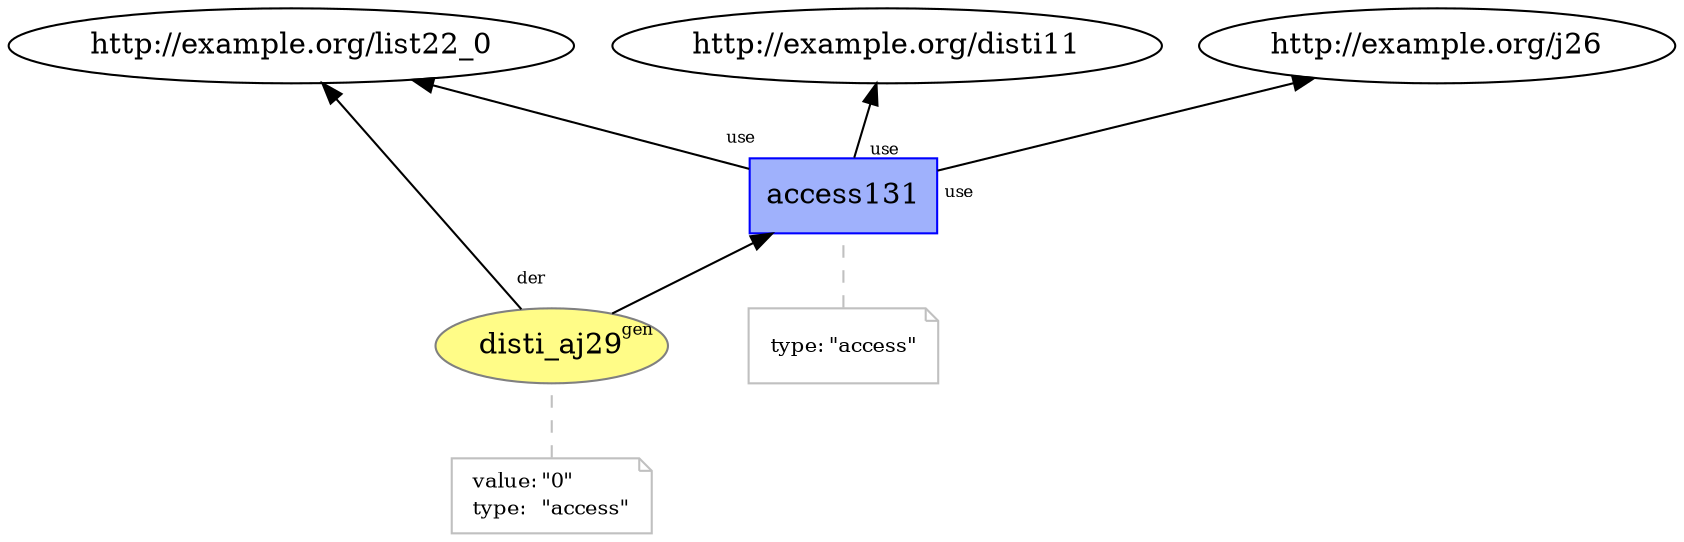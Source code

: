 digraph "PROV" { size="16,12"; rankdir="BT";
"http://example.org/disti_aj29" [fillcolor="#FFFC87",color="#808080",style="filled",label="disti_aj29",URL="http://example.org/disti_aj29"]
"-attrs0" [color="gray",shape="note",fontsize="10",fontcolor="black",label=<<TABLE cellpadding="0" border="0">
	<TR>
	    <TD align="left">value:</TD>
	    <TD align="left">&quot;0&quot;</TD>
	</TR>
	<TR>
	    <TD align="left">type:</TD>
	    <TD align="left">&quot;access&quot;</TD>
	</TR>
</TABLE>>]
"-attrs0" -> "http://example.org/disti_aj29" [color="gray",style="dashed",arrowhead="none"]
"http://example.org/access131" [fillcolor="#9FB1FC",color="#0000FF",shape="polygon",sides="4",style="filled",label="access131",URL="http://example.org/access131"]
"-attrs1" [color="gray",shape="note",fontsize="10",fontcolor="black",label=<<TABLE cellpadding="0" border="0">
	<TR>
	    <TD align="left">type:</TD>
	    <TD align="left">&quot;access&quot;</TD>
	</TR>
</TABLE>>]
"-attrs1" -> "http://example.org/access131" [color="gray",style="dashed",arrowhead="none"]
"http://example.org/access131" -> "http://example.org/list22_0" [labelfontsize="8",labeldistance="1.5",labelangle="60.0",rotation="20",taillabel="use"]
"http://example.org/disti_aj29" -> "http://example.org/list22_0" [labelfontsize="8",labeldistance="1.5",labelangle="60.0",rotation="20",taillabel="der"]
"http://example.org/disti_aj29" -> "http://example.org/access131" [labelfontsize="8",labeldistance="1.5",labelangle="60.0",rotation="20",taillabel="gen"]
"http://example.org/access131" -> "http://example.org/disti11" [labelfontsize="8",labeldistance="1.5",labelangle="60.0",rotation="20",taillabel="use"]
"http://example.org/access131" -> "http://example.org/j26" [labelfontsize="8",labeldistance="1.5",labelangle="60.0",rotation="20",taillabel="use"]
}